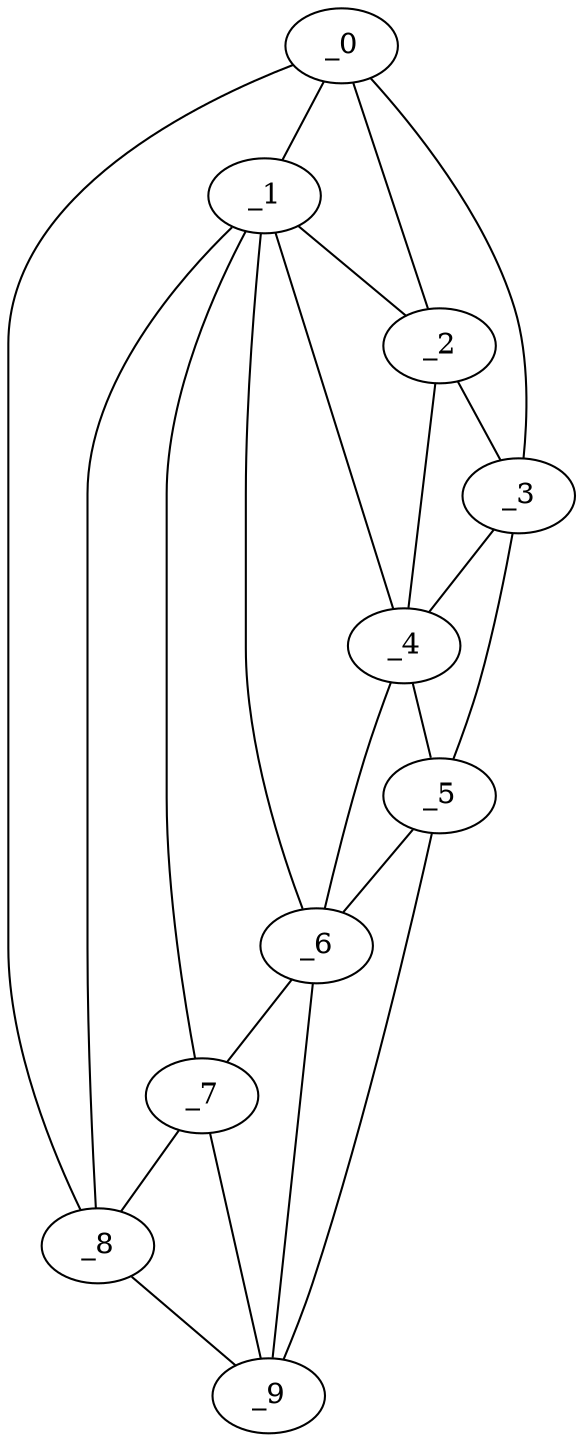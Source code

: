 graph "obj97__300.gxl" {
	_0	 [x=26,
		y=5];
	_1	 [x=62,
		y=7];
	_0 -- _1	 [valence=1];
	_2	 [x=65,
		y=4];
	_0 -- _2	 [valence=2];
	_3	 [x=85,
		y=1];
	_0 -- _3	 [valence=1];
	_8	 [x=103,
		y=52];
	_0 -- _8	 [valence=1];
	_1 -- _2	 [valence=2];
	_4	 [x=90,
		y=4];
	_1 -- _4	 [valence=2];
	_6	 [x=99,
		y=12];
	_1 -- _6	 [valence=2];
	_7	 [x=102,
		y=47];
	_1 -- _7	 [valence=1];
	_1 -- _8	 [valence=2];
	_2 -- _3	 [valence=2];
	_2 -- _4	 [valence=2];
	_3 -- _4	 [valence=2];
	_5	 [x=99,
		y=3];
	_3 -- _5	 [valence=1];
	_4 -- _5	 [valence=1];
	_4 -- _6	 [valence=2];
	_5 -- _6	 [valence=2];
	_9	 [x=104,
		y=8];
	_5 -- _9	 [valence=1];
	_6 -- _7	 [valence=2];
	_6 -- _9	 [valence=1];
	_7 -- _8	 [valence=1];
	_7 -- _9	 [valence=2];
	_8 -- _9	 [valence=1];
}
